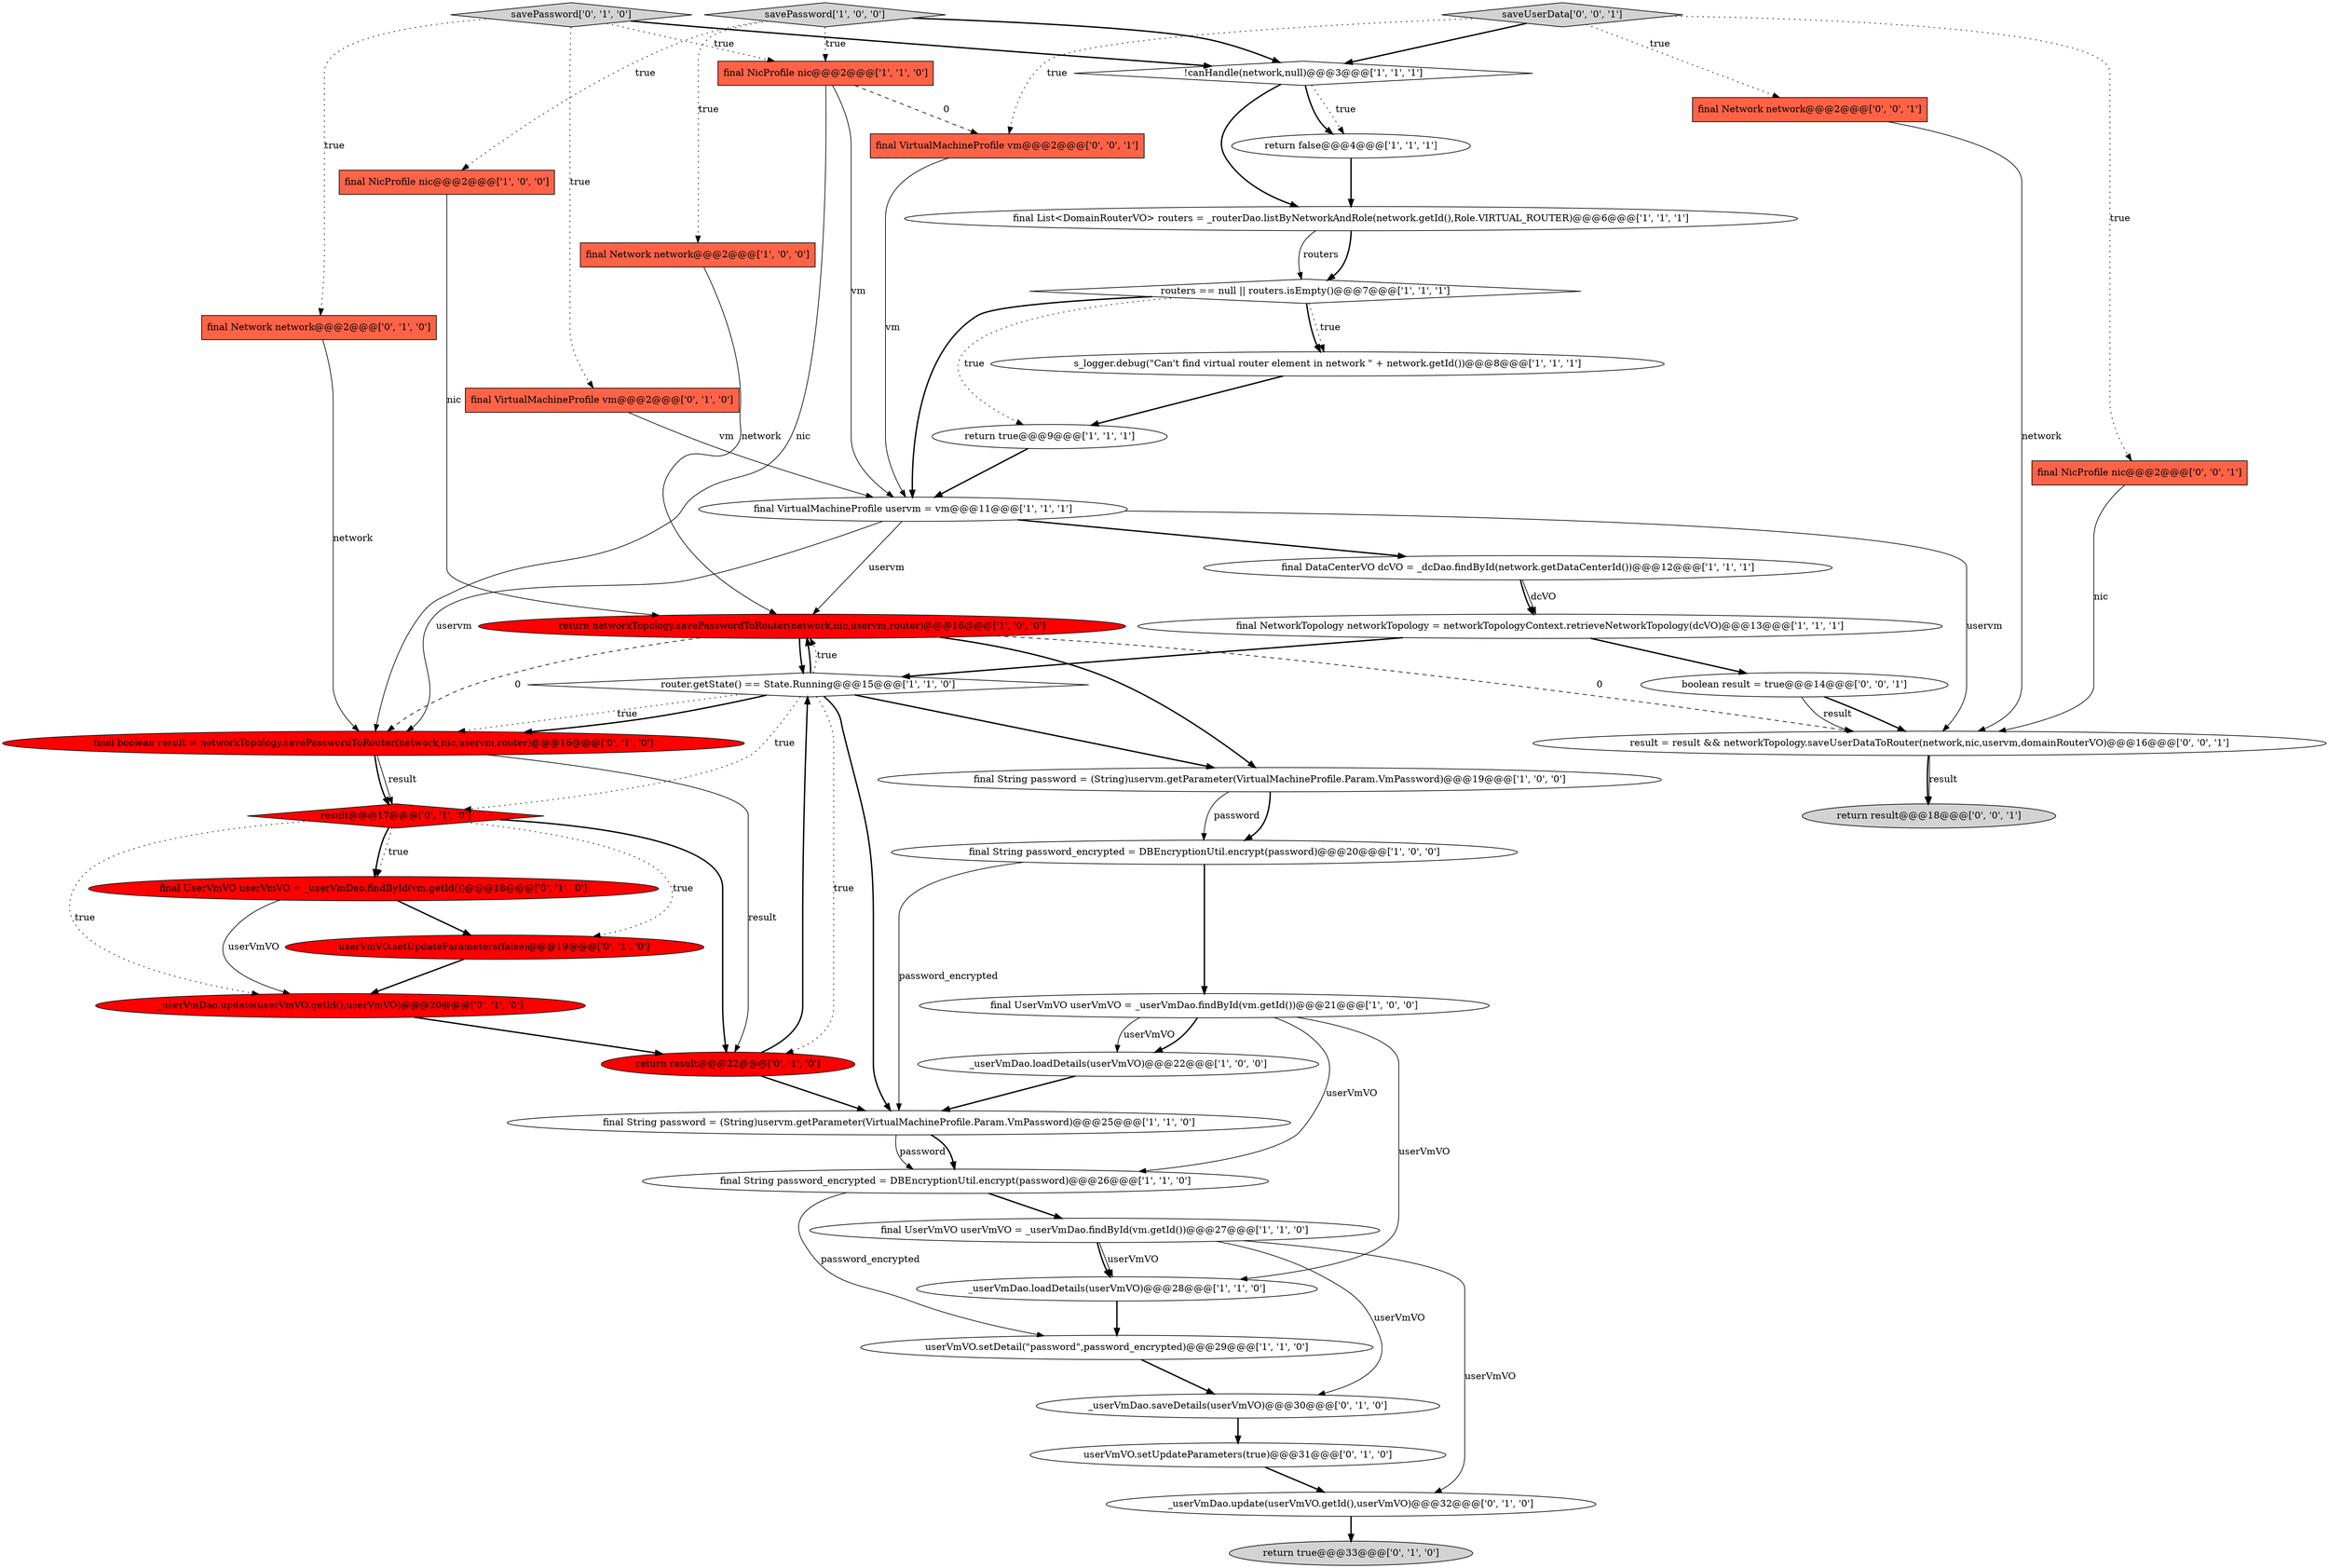 digraph {
18 [style = filled, label = "final VirtualMachineProfile uservm = vm@@@11@@@['1', '1', '1']", fillcolor = white, shape = ellipse image = "AAA0AAABBB1BBB"];
36 [style = filled, label = "savePassword['0', '1', '0']", fillcolor = lightgray, shape = diamond image = "AAA0AAABBB2BBB"];
19 [style = filled, label = "final UserVmVO userVmVO = _userVmDao.findById(vm.getId())@@@27@@@['1', '1', '0']", fillcolor = white, shape = ellipse image = "AAA0AAABBB1BBB"];
6 [style = filled, label = "final NicProfile nic@@@2@@@['1', '0', '0']", fillcolor = tomato, shape = box image = "AAA0AAABBB1BBB"];
35 [style = filled, label = "result@@@17@@@['0', '1', '0']", fillcolor = red, shape = diamond image = "AAA1AAABBB2BBB"];
8 [style = filled, label = "_userVmDao.loadDetails(userVmVO)@@@22@@@['1', '0', '0']", fillcolor = white, shape = ellipse image = "AAA0AAABBB1BBB"];
20 [style = filled, label = "final List<DomainRouterVO> routers = _routerDao.listByNetworkAndRole(network.getId(),Role.VIRTUAL_ROUTER)@@@6@@@['1', '1', '1']", fillcolor = white, shape = ellipse image = "AAA0AAABBB1BBB"];
41 [style = filled, label = "return result@@@18@@@['0', '0', '1']", fillcolor = lightgray, shape = ellipse image = "AAA0AAABBB3BBB"];
16 [style = filled, label = "!canHandle(network,null)@@@3@@@['1', '1', '1']", fillcolor = white, shape = diamond image = "AAA0AAABBB1BBB"];
34 [style = filled, label = "_userVmDao.update(userVmVO.getId(),userVmVO)@@@20@@@['0', '1', '0']", fillcolor = red, shape = ellipse image = "AAA1AAABBB2BBB"];
1 [style = filled, label = "final String password_encrypted = DBEncryptionUtil.encrypt(password)@@@26@@@['1', '1', '0']", fillcolor = white, shape = ellipse image = "AAA0AAABBB1BBB"];
21 [style = filled, label = "final UserVmVO userVmVO = _userVmDao.findById(vm.getId())@@@21@@@['1', '0', '0']", fillcolor = white, shape = ellipse image = "AAA0AAABBB1BBB"];
40 [style = filled, label = "result = result && networkTopology.saveUserDataToRouter(network,nic,uservm,domainRouterVO)@@@16@@@['0', '0', '1']", fillcolor = white, shape = ellipse image = "AAA0AAABBB3BBB"];
28 [style = filled, label = "return true@@@33@@@['0', '1', '0']", fillcolor = lightgray, shape = ellipse image = "AAA0AAABBB2BBB"];
25 [style = filled, label = "return result@@@22@@@['0', '1', '0']", fillcolor = red, shape = ellipse image = "AAA1AAABBB2BBB"];
10 [style = filled, label = "userVmVO.setDetail(\"password\",password_encrypted)@@@29@@@['1', '1', '0']", fillcolor = white, shape = ellipse image = "AAA0AAABBB1BBB"];
0 [style = filled, label = "return true@@@9@@@['1', '1', '1']", fillcolor = white, shape = ellipse image = "AAA0AAABBB1BBB"];
43 [style = filled, label = "final VirtualMachineProfile vm@@@2@@@['0', '0', '1']", fillcolor = tomato, shape = box image = "AAA0AAABBB3BBB"];
14 [style = filled, label = "final Network network@@@2@@@['1', '0', '0']", fillcolor = tomato, shape = box image = "AAA0AAABBB1BBB"];
24 [style = filled, label = "_userVmDao.update(userVmVO.getId(),userVmVO)@@@32@@@['0', '1', '0']", fillcolor = white, shape = ellipse image = "AAA0AAABBB2BBB"];
39 [style = filled, label = "final Network network@@@2@@@['0', '0', '1']", fillcolor = tomato, shape = box image = "AAA0AAABBB3BBB"];
3 [style = filled, label = "savePassword['1', '0', '0']", fillcolor = lightgray, shape = diamond image = "AAA0AAABBB1BBB"];
5 [style = filled, label = "return networkTopology.savePasswordToRouter(network,nic,uservm,router)@@@16@@@['1', '0', '0']", fillcolor = red, shape = ellipse image = "AAA1AAABBB1BBB"];
27 [style = filled, label = "final UserVmVO userVmVO = _userVmDao.findById(vm.getId())@@@18@@@['0', '1', '0']", fillcolor = red, shape = ellipse image = "AAA1AAABBB2BBB"];
9 [style = filled, label = "_userVmDao.loadDetails(userVmVO)@@@28@@@['1', '1', '0']", fillcolor = white, shape = ellipse image = "AAA0AAABBB1BBB"];
42 [style = filled, label = "boolean result = true@@@14@@@['0', '0', '1']", fillcolor = white, shape = ellipse image = "AAA0AAABBB3BBB"];
38 [style = filled, label = "saveUserData['0', '0', '1']", fillcolor = lightgray, shape = diamond image = "AAA0AAABBB3BBB"];
11 [style = filled, label = "router.getState() == State.Running@@@15@@@['1', '1', '0']", fillcolor = white, shape = diamond image = "AAA0AAABBB1BBB"];
15 [style = filled, label = "final NicProfile nic@@@2@@@['1', '1', '0']", fillcolor = tomato, shape = box image = "AAA0AAABBB1BBB"];
22 [style = filled, label = "s_logger.debug(\"Can't find virtual router element in network \" + network.getId())@@@8@@@['1', '1', '1']", fillcolor = white, shape = ellipse image = "AAA0AAABBB1BBB"];
12 [style = filled, label = "final String password = (String)uservm.getParameter(VirtualMachineProfile.Param.VmPassword)@@@19@@@['1', '0', '0']", fillcolor = white, shape = ellipse image = "AAA0AAABBB1BBB"];
13 [style = filled, label = "final String password_encrypted = DBEncryptionUtil.encrypt(password)@@@20@@@['1', '0', '0']", fillcolor = white, shape = ellipse image = "AAA0AAABBB1BBB"];
31 [style = filled, label = "_userVmDao.saveDetails(userVmVO)@@@30@@@['0', '1', '0']", fillcolor = white, shape = ellipse image = "AAA0AAABBB2BBB"];
23 [style = filled, label = "final String password = (String)uservm.getParameter(VirtualMachineProfile.Param.VmPassword)@@@25@@@['1', '1', '0']", fillcolor = white, shape = ellipse image = "AAA0AAABBB1BBB"];
26 [style = filled, label = "final boolean result = networkTopology.savePasswordToRouter(network,nic,uservm,router)@@@16@@@['0', '1', '0']", fillcolor = red, shape = ellipse image = "AAA1AAABBB2BBB"];
33 [style = filled, label = "userVmVO.setUpdateParameters(true)@@@31@@@['0', '1', '0']", fillcolor = white, shape = ellipse image = "AAA0AAABBB2BBB"];
37 [style = filled, label = "final NicProfile nic@@@2@@@['0', '0', '1']", fillcolor = tomato, shape = box image = "AAA0AAABBB3BBB"];
2 [style = filled, label = "final DataCenterVO dcVO = _dcDao.findById(network.getDataCenterId())@@@12@@@['1', '1', '1']", fillcolor = white, shape = ellipse image = "AAA0AAABBB1BBB"];
4 [style = filled, label = "routers == null || routers.isEmpty()@@@7@@@['1', '1', '1']", fillcolor = white, shape = diamond image = "AAA0AAABBB1BBB"];
29 [style = filled, label = "final VirtualMachineProfile vm@@@2@@@['0', '1', '0']", fillcolor = tomato, shape = box image = "AAA0AAABBB2BBB"];
17 [style = filled, label = "return false@@@4@@@['1', '1', '1']", fillcolor = white, shape = ellipse image = "AAA0AAABBB1BBB"];
32 [style = filled, label = "final Network network@@@2@@@['0', '1', '0']", fillcolor = tomato, shape = box image = "AAA0AAABBB2BBB"];
30 [style = filled, label = "userVmVO.setUpdateParameters(false)@@@19@@@['0', '1', '0']", fillcolor = red, shape = ellipse image = "AAA1AAABBB2BBB"];
7 [style = filled, label = "final NetworkTopology networkTopology = networkTopologyContext.retrieveNetworkTopology(dcVO)@@@13@@@['1', '1', '1']", fillcolor = white, shape = ellipse image = "AAA0AAABBB1BBB"];
18->40 [style = solid, label="uservm"];
18->26 [style = solid, label="uservm"];
16->17 [style = dotted, label="true"];
38->39 [style = dotted, label="true"];
21->8 [style = bold, label=""];
5->40 [style = dashed, label="0"];
9->10 [style = bold, label=""];
3->16 [style = bold, label=""];
3->6 [style = dotted, label="true"];
29->18 [style = solid, label="vm"];
26->35 [style = solid, label="result"];
22->0 [style = bold, label=""];
19->9 [style = bold, label=""];
39->40 [style = solid, label="network"];
26->35 [style = bold, label=""];
12->13 [style = solid, label="password"];
26->25 [style = solid, label="result"];
23->1 [style = solid, label="password"];
15->18 [style = solid, label="vm"];
6->5 [style = solid, label="nic"];
17->20 [style = bold, label=""];
24->28 [style = bold, label=""];
7->11 [style = bold, label=""];
10->31 [style = bold, label=""];
8->23 [style = bold, label=""];
5->26 [style = dashed, label="0"];
27->34 [style = solid, label="userVmVO"];
27->30 [style = bold, label=""];
4->0 [style = dotted, label="true"];
11->5 [style = dotted, label="true"];
30->34 [style = bold, label=""];
11->35 [style = dotted, label="true"];
4->18 [style = bold, label=""];
11->12 [style = bold, label=""];
16->17 [style = bold, label=""];
35->30 [style = dotted, label="true"];
42->40 [style = bold, label=""];
11->26 [style = dotted, label="true"];
42->40 [style = solid, label="result"];
4->22 [style = dotted, label="true"];
21->9 [style = solid, label="userVmVO"];
31->33 [style = bold, label=""];
7->42 [style = bold, label=""];
37->40 [style = solid, label="nic"];
36->16 [style = bold, label=""];
5->11 [style = bold, label=""];
18->5 [style = solid, label="uservm"];
36->29 [style = dotted, label="true"];
1->19 [style = bold, label=""];
16->20 [style = bold, label=""];
4->22 [style = bold, label=""];
11->26 [style = bold, label=""];
38->37 [style = dotted, label="true"];
40->41 [style = solid, label="result"];
36->15 [style = dotted, label="true"];
38->16 [style = bold, label=""];
15->43 [style = dashed, label="0"];
36->32 [style = dotted, label="true"];
2->7 [style = solid, label="dcVO"];
3->14 [style = dotted, label="true"];
35->25 [style = bold, label=""];
12->13 [style = bold, label=""];
11->5 [style = bold, label=""];
33->24 [style = bold, label=""];
21->1 [style = solid, label="userVmVO"];
3->15 [style = dotted, label="true"];
19->9 [style = solid, label="userVmVO"];
0->18 [style = bold, label=""];
35->27 [style = bold, label=""];
34->25 [style = bold, label=""];
1->10 [style = solid, label="password_encrypted"];
25->23 [style = bold, label=""];
14->5 [style = solid, label="network"];
19->24 [style = solid, label="userVmVO"];
13->23 [style = solid, label="password_encrypted"];
18->2 [style = bold, label=""];
32->26 [style = solid, label="network"];
20->4 [style = bold, label=""];
35->27 [style = dotted, label="true"];
11->25 [style = dotted, label="true"];
19->31 [style = solid, label="userVmVO"];
38->43 [style = dotted, label="true"];
5->12 [style = bold, label=""];
43->18 [style = solid, label="vm"];
25->11 [style = bold, label=""];
21->8 [style = solid, label="userVmVO"];
40->41 [style = bold, label=""];
23->1 [style = bold, label=""];
35->34 [style = dotted, label="true"];
2->7 [style = bold, label=""];
13->21 [style = bold, label=""];
11->23 [style = bold, label=""];
20->4 [style = solid, label="routers"];
15->26 [style = solid, label="nic"];
}

